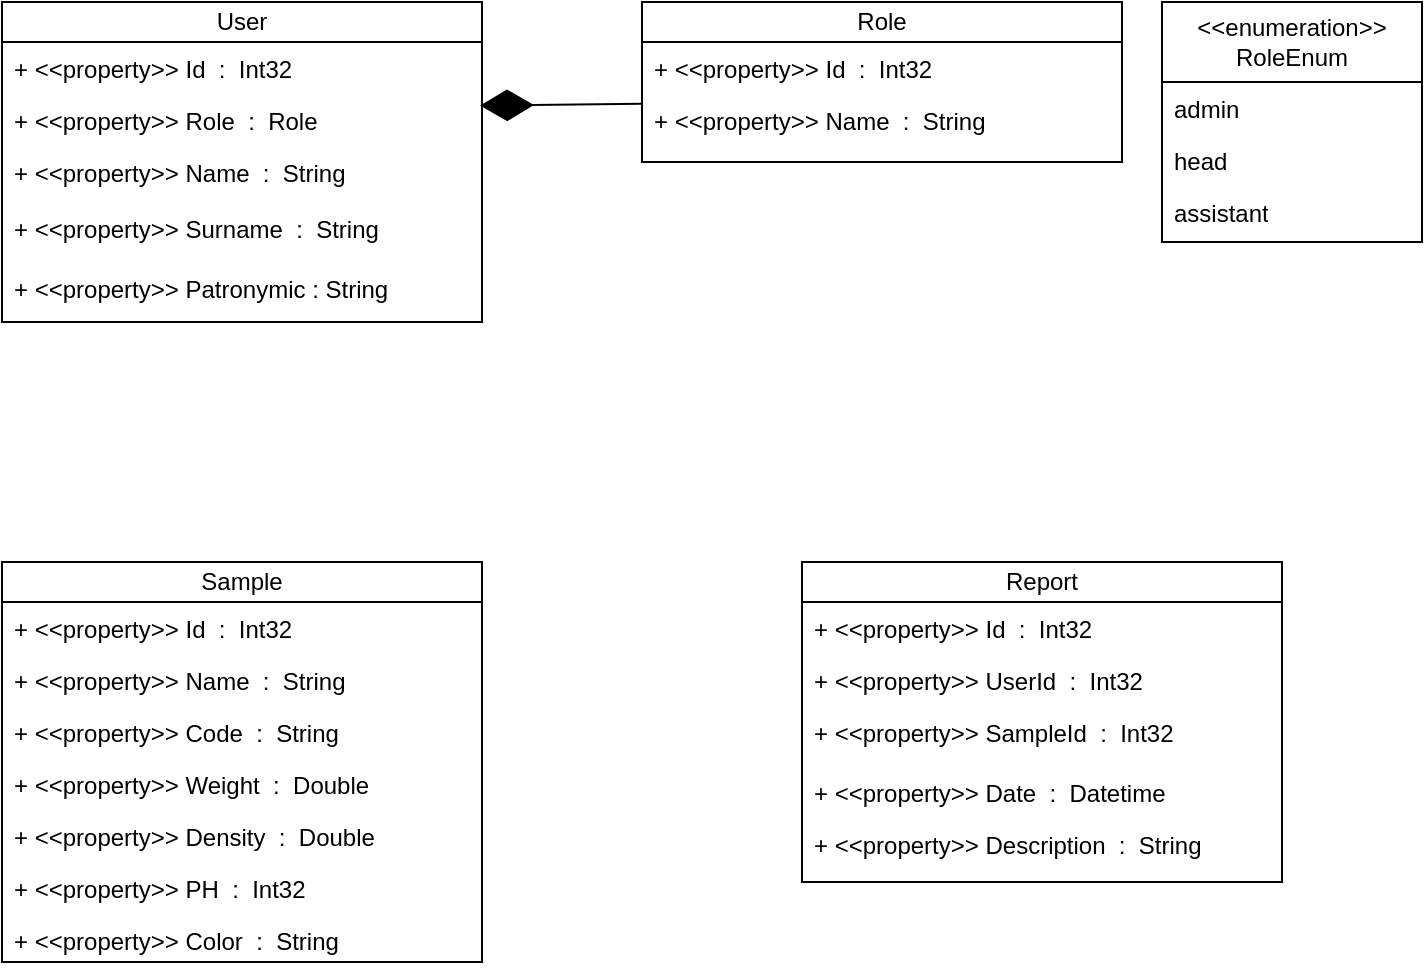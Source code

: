 <mxfile version="28.0.6">
  <diagram name="Страница — 1" id="icBD7O6t0lnE_1cpJ5BS">
    <mxGraphModel dx="1501" dy="826" grid="1" gridSize="10" guides="1" tooltips="1" connect="1" arrows="1" fold="1" page="1" pageScale="1" pageWidth="1654" pageHeight="1169" math="0" shadow="0">
      <root>
        <mxCell id="0" />
        <mxCell id="1" parent="0" />
        <mxCell id="hYBkKBcOvtFKgBIXogvl-6" value="" style="rounded=0;whiteSpace=wrap;html=1;" parent="1" vertex="1">
          <mxGeometry x="720" y="140" width="240" height="140" as="geometry" />
        </mxCell>
        <mxCell id="hYBkKBcOvtFKgBIXogvl-2" value="+ &amp;lt;&amp;lt;property&amp;gt;&amp;gt; Name&amp;nbsp; :&amp;nbsp; String" style="text;strokeColor=none;fillColor=none;align=left;verticalAlign=top;spacingLeft=4;spacingRight=4;overflow=hidden;rotatable=0;points=[[0,0.5],[1,0.5]];portConstraint=eastwest;whiteSpace=wrap;html=1;" parent="1" vertex="1">
          <mxGeometry x="720" y="192" width="180" height="26" as="geometry" />
        </mxCell>
        <mxCell id="hYBkKBcOvtFKgBIXogvl-4" value="+ &amp;lt;&amp;lt;property&amp;gt;&amp;gt; Patronymic : String" style="text;strokeColor=none;fillColor=none;align=left;verticalAlign=top;spacingLeft=4;spacingRight=4;overflow=hidden;rotatable=0;points=[[0,0.5],[1,0.5]];portConstraint=eastwest;whiteSpace=wrap;html=1;" parent="1" vertex="1">
          <mxGeometry x="720" y="250" width="200" height="26" as="geometry" />
        </mxCell>
        <mxCell id="hYBkKBcOvtFKgBIXogvl-3" value="+ &amp;lt;&amp;lt;property&amp;gt;&amp;gt; Surname&amp;nbsp; :&amp;nbsp; String" style="text;strokeColor=none;fillColor=none;align=left;verticalAlign=top;spacingLeft=4;spacingRight=4;overflow=hidden;rotatable=0;points=[[0,0.5],[1,0.5]];portConstraint=eastwest;whiteSpace=wrap;html=1;" parent="1" vertex="1">
          <mxGeometry x="720" y="220" width="200" height="30" as="geometry" />
        </mxCell>
        <mxCell id="hYBkKBcOvtFKgBIXogvl-11" value="User" style="rounded=0;whiteSpace=wrap;html=1;" parent="1" vertex="1">
          <mxGeometry x="720" y="120" width="240" height="20" as="geometry" />
        </mxCell>
        <mxCell id="hYBkKBcOvtFKgBIXogvl-12" value="+ &amp;lt;&amp;lt;property&amp;gt;&amp;gt; Id&amp;nbsp; :&amp;nbsp; Int32" style="text;strokeColor=none;fillColor=none;align=left;verticalAlign=top;spacingLeft=4;spacingRight=4;overflow=hidden;rotatable=0;points=[[0,0.5],[1,0.5]];portConstraint=eastwest;whiteSpace=wrap;html=1;" parent="1" vertex="1">
          <mxGeometry x="720" y="140" width="180" height="26" as="geometry" />
        </mxCell>
        <mxCell id="hYBkKBcOvtFKgBIXogvl-13" value="+ &amp;lt;&amp;lt;property&amp;gt;&amp;gt; Role&amp;nbsp; :&amp;nbsp; Role" style="text;strokeColor=none;fillColor=none;align=left;verticalAlign=top;spacingLeft=4;spacingRight=4;overflow=hidden;rotatable=0;points=[[0,0.5],[1,0.5]];portConstraint=eastwest;whiteSpace=wrap;html=1;" parent="1" vertex="1">
          <mxGeometry x="720" y="166" width="180" height="26" as="geometry" />
        </mxCell>
        <mxCell id="hYBkKBcOvtFKgBIXogvl-14" value="" style="rounded=0;whiteSpace=wrap;html=1;" parent="1" vertex="1">
          <mxGeometry x="1040" y="140" width="240" height="60" as="geometry" />
        </mxCell>
        <mxCell id="hYBkKBcOvtFKgBIXogvl-15" value="+ &amp;lt;&amp;lt;property&amp;gt;&amp;gt; Name&amp;nbsp; :&amp;nbsp; String" style="text;strokeColor=none;fillColor=none;align=left;verticalAlign=top;spacingLeft=4;spacingRight=4;overflow=hidden;rotatable=0;points=[[0,0.5],[1,0.5]];portConstraint=eastwest;whiteSpace=wrap;html=1;" parent="1" vertex="1">
          <mxGeometry x="1040" y="166" width="180" height="26" as="geometry" />
        </mxCell>
        <mxCell id="hYBkKBcOvtFKgBIXogvl-18" value="Role" style="rounded=0;whiteSpace=wrap;html=1;" parent="1" vertex="1">
          <mxGeometry x="1040" y="120" width="240" height="20" as="geometry" />
        </mxCell>
        <mxCell id="hYBkKBcOvtFKgBIXogvl-19" value="+ &amp;lt;&amp;lt;property&amp;gt;&amp;gt; Id&amp;nbsp; :&amp;nbsp; Int32" style="text;strokeColor=none;fillColor=none;align=left;verticalAlign=top;spacingLeft=4;spacingRight=4;overflow=hidden;rotatable=0;points=[[0,0.5],[1,0.5]];portConstraint=eastwest;whiteSpace=wrap;html=1;" parent="1" vertex="1">
          <mxGeometry x="1040" y="140" width="180" height="26" as="geometry" />
        </mxCell>
        <mxCell id="M2LfNDW9gTUmxdqutW8k-1" value="" style="rounded=0;whiteSpace=wrap;html=1;" parent="1" vertex="1">
          <mxGeometry x="720" y="420" width="240" height="180" as="geometry" />
        </mxCell>
        <mxCell id="M2LfNDW9gTUmxdqutW8k-2" value="Sample" style="rounded=0;whiteSpace=wrap;html=1;" parent="1" vertex="1">
          <mxGeometry x="720" y="400" width="240" height="20" as="geometry" />
        </mxCell>
        <mxCell id="M2LfNDW9gTUmxdqutW8k-3" value="+ &amp;lt;&amp;lt;property&amp;gt;&amp;gt; Id&amp;nbsp; :&amp;nbsp; Int32" style="text;strokeColor=none;fillColor=none;align=left;verticalAlign=top;spacingLeft=4;spacingRight=4;overflow=hidden;rotatable=0;points=[[0,0.5],[1,0.5]];portConstraint=eastwest;whiteSpace=wrap;html=1;" parent="1" vertex="1">
          <mxGeometry x="720" y="420" width="150" height="26" as="geometry" />
        </mxCell>
        <mxCell id="M2LfNDW9gTUmxdqutW8k-4" value="+ &amp;lt;&amp;lt;property&amp;gt;&amp;gt; Name&amp;nbsp; :&amp;nbsp; String" style="text;strokeColor=none;fillColor=none;align=left;verticalAlign=top;spacingLeft=4;spacingRight=4;overflow=hidden;rotatable=0;points=[[0,0.5],[1,0.5]];portConstraint=eastwest;whiteSpace=wrap;html=1;" parent="1" vertex="1">
          <mxGeometry x="720" y="446" width="180" height="26" as="geometry" />
        </mxCell>
        <mxCell id="M2LfNDW9gTUmxdqutW8k-5" value="+ &amp;lt;&amp;lt;property&amp;gt;&amp;gt; Code&amp;nbsp; :&amp;nbsp; String" style="text;strokeColor=none;fillColor=none;align=left;verticalAlign=top;spacingLeft=4;spacingRight=4;overflow=hidden;rotatable=0;points=[[0,0.5],[1,0.5]];portConstraint=eastwest;whiteSpace=wrap;html=1;" parent="1" vertex="1">
          <mxGeometry x="720" y="472" width="180" height="26" as="geometry" />
        </mxCell>
        <mxCell id="M2LfNDW9gTUmxdqutW8k-6" value="+ &amp;lt;&amp;lt;property&amp;gt;&amp;gt; Weight&amp;nbsp; :&amp;nbsp; Double" style="text;strokeColor=none;fillColor=none;align=left;verticalAlign=top;spacingLeft=4;spacingRight=4;overflow=hidden;rotatable=0;points=[[0,0.5],[1,0.5]];portConstraint=eastwest;whiteSpace=wrap;html=1;" parent="1" vertex="1">
          <mxGeometry x="720" y="498" width="190" height="26" as="geometry" />
        </mxCell>
        <mxCell id="M2LfNDW9gTUmxdqutW8k-7" value="+ &amp;lt;&amp;lt;property&amp;gt;&amp;gt; Density&amp;nbsp; :&amp;nbsp; Double" style="text;strokeColor=none;fillColor=none;align=left;verticalAlign=top;spacingLeft=4;spacingRight=4;overflow=hidden;rotatable=0;points=[[0,0.5],[1,0.5]];portConstraint=eastwest;whiteSpace=wrap;html=1;" parent="1" vertex="1">
          <mxGeometry x="720" y="524" width="200" height="26" as="geometry" />
        </mxCell>
        <mxCell id="M2LfNDW9gTUmxdqutW8k-8" value="+ &amp;lt;&amp;lt;property&amp;gt;&amp;gt; PH&amp;nbsp; :&amp;nbsp; Int32" style="text;strokeColor=none;fillColor=none;align=left;verticalAlign=top;spacingLeft=4;spacingRight=4;overflow=hidden;rotatable=0;points=[[0,0.5],[1,0.5]];portConstraint=eastwest;whiteSpace=wrap;html=1;" parent="1" vertex="1">
          <mxGeometry x="720" y="550" width="180" height="26" as="geometry" />
        </mxCell>
        <mxCell id="M2LfNDW9gTUmxdqutW8k-9" value="+ &amp;lt;&amp;lt;property&amp;gt;&amp;gt; Color&amp;nbsp; :&amp;nbsp; String" style="text;strokeColor=none;fillColor=none;align=left;verticalAlign=top;spacingLeft=4;spacingRight=4;overflow=hidden;rotatable=0;points=[[0,0.5],[1,0.5]];portConstraint=eastwest;whiteSpace=wrap;html=1;" parent="1" vertex="1">
          <mxGeometry x="720" y="576" width="180" height="26" as="geometry" />
        </mxCell>
        <mxCell id="M2LfNDW9gTUmxdqutW8k-10" value="" style="rounded=0;whiteSpace=wrap;html=1;" parent="1" vertex="1">
          <mxGeometry x="1120" y="420" width="240" height="140" as="geometry" />
        </mxCell>
        <mxCell id="M2LfNDW9gTUmxdqutW8k-11" value="Report" style="rounded=0;whiteSpace=wrap;html=1;" parent="1" vertex="1">
          <mxGeometry x="1120" y="400" width="240" height="20" as="geometry" />
        </mxCell>
        <mxCell id="M2LfNDW9gTUmxdqutW8k-12" value="+ &amp;lt;&amp;lt;property&amp;gt;&amp;gt; Id&amp;nbsp; :&amp;nbsp; Int32" style="text;strokeColor=none;fillColor=none;align=left;verticalAlign=top;spacingLeft=4;spacingRight=4;overflow=hidden;rotatable=0;points=[[0,0.5],[1,0.5]];portConstraint=eastwest;whiteSpace=wrap;html=1;" parent="1" vertex="1">
          <mxGeometry x="1120" y="420" width="180" height="26" as="geometry" />
        </mxCell>
        <mxCell id="M2LfNDW9gTUmxdqutW8k-13" value="+ &amp;lt;&amp;lt;property&amp;gt;&amp;gt; Date&amp;nbsp; :&amp;nbsp; Datetime" style="text;strokeColor=none;fillColor=none;align=left;verticalAlign=top;spacingLeft=4;spacingRight=4;overflow=hidden;rotatable=0;points=[[0,0.5],[1,0.5]];portConstraint=eastwest;whiteSpace=wrap;html=1;" parent="1" vertex="1">
          <mxGeometry x="1120" y="502" width="190" height="26" as="geometry" />
        </mxCell>
        <mxCell id="M2LfNDW9gTUmxdqutW8k-14" value="+ &amp;lt;&amp;lt;property&amp;gt;&amp;gt; Description&amp;nbsp; :&amp;nbsp; String" style="text;strokeColor=none;fillColor=none;align=left;verticalAlign=top;spacingLeft=4;spacingRight=4;overflow=hidden;rotatable=0;points=[[0,0.5],[1,0.5]];portConstraint=eastwest;whiteSpace=wrap;html=1;" parent="1" vertex="1">
          <mxGeometry x="1120" y="528" width="210" height="26" as="geometry" />
        </mxCell>
        <mxCell id="M2LfNDW9gTUmxdqutW8k-16" value="" style="rounded=0;whiteSpace=wrap;html=1;" parent="1" vertex="1">
          <mxGeometry x="1300" y="160" width="130" height="80" as="geometry" />
        </mxCell>
        <mxCell id="M2LfNDW9gTUmxdqutW8k-17" value="admin" style="text;strokeColor=none;fillColor=none;align=left;verticalAlign=top;spacingLeft=4;spacingRight=4;overflow=hidden;rotatable=0;points=[[0,0.5],[1,0.5]];portConstraint=eastwest;whiteSpace=wrap;html=1;" parent="1" vertex="1">
          <mxGeometry x="1300" y="160" width="60" height="26" as="geometry" />
        </mxCell>
        <mxCell id="M2LfNDW9gTUmxdqutW8k-18" value="&lt;div&gt;&amp;lt;&amp;lt;enumeration&amp;gt;&amp;gt;&lt;/div&gt;RoleEnum" style="rounded=0;whiteSpace=wrap;html=1;" parent="1" vertex="1">
          <mxGeometry x="1300" y="120" width="130" height="40" as="geometry" />
        </mxCell>
        <mxCell id="M2LfNDW9gTUmxdqutW8k-20" value="head" style="text;strokeColor=none;fillColor=none;align=left;verticalAlign=top;spacingLeft=4;spacingRight=4;overflow=hidden;rotatable=0;points=[[0,0.5],[1,0.5]];portConstraint=eastwest;whiteSpace=wrap;html=1;" parent="1" vertex="1">
          <mxGeometry x="1300" y="186" width="60" height="26" as="geometry" />
        </mxCell>
        <mxCell id="M2LfNDW9gTUmxdqutW8k-21" value="assistant" style="text;strokeColor=none;fillColor=none;align=left;verticalAlign=top;spacingLeft=4;spacingRight=4;overflow=hidden;rotatable=0;points=[[0,0.5],[1,0.5]];portConstraint=eastwest;whiteSpace=wrap;html=1;" parent="1" vertex="1">
          <mxGeometry x="1300" y="212" width="80" height="26" as="geometry" />
        </mxCell>
        <mxCell id="M2LfNDW9gTUmxdqutW8k-22" value="" style="endArrow=diamondThin;endFill=1;endSize=24;html=1;rounded=0;exitX=0;exitY=0.189;exitDx=0;exitDy=0;exitPerimeter=0;entryX=0.996;entryY=0.227;entryDx=0;entryDy=0;entryPerimeter=0;" parent="1" source="hYBkKBcOvtFKgBIXogvl-15" edge="1" target="hYBkKBcOvtFKgBIXogvl-6">
          <mxGeometry width="160" relative="1" as="geometry">
            <mxPoint x="1120" y="240" as="sourcePoint" />
            <mxPoint x="960" y="240" as="targetPoint" />
          </mxGeometry>
        </mxCell>
        <mxCell id="M2LfNDW9gTUmxdqutW8k-23" value="+ &amp;lt;&amp;lt;property&amp;gt;&amp;gt; UserId&amp;nbsp; :&amp;nbsp; Int32" style="text;strokeColor=none;fillColor=none;align=left;verticalAlign=top;spacingLeft=4;spacingRight=4;overflow=hidden;rotatable=0;points=[[0,0.5],[1,0.5]];portConstraint=eastwest;whiteSpace=wrap;html=1;" parent="1" vertex="1">
          <mxGeometry x="1120" y="446" width="200" height="26" as="geometry" />
        </mxCell>
        <mxCell id="M2LfNDW9gTUmxdqutW8k-24" value="+ &amp;lt;&amp;lt;property&amp;gt;&amp;gt; SampleId&amp;nbsp; :&amp;nbsp; Int32" style="text;strokeColor=none;fillColor=none;align=left;verticalAlign=top;spacingLeft=4;spacingRight=4;overflow=hidden;rotatable=0;points=[[0,0.5],[1,0.5]];portConstraint=eastwest;whiteSpace=wrap;html=1;" parent="1" vertex="1">
          <mxGeometry x="1120" y="472" width="200" height="26" as="geometry" />
        </mxCell>
      </root>
    </mxGraphModel>
  </diagram>
</mxfile>

